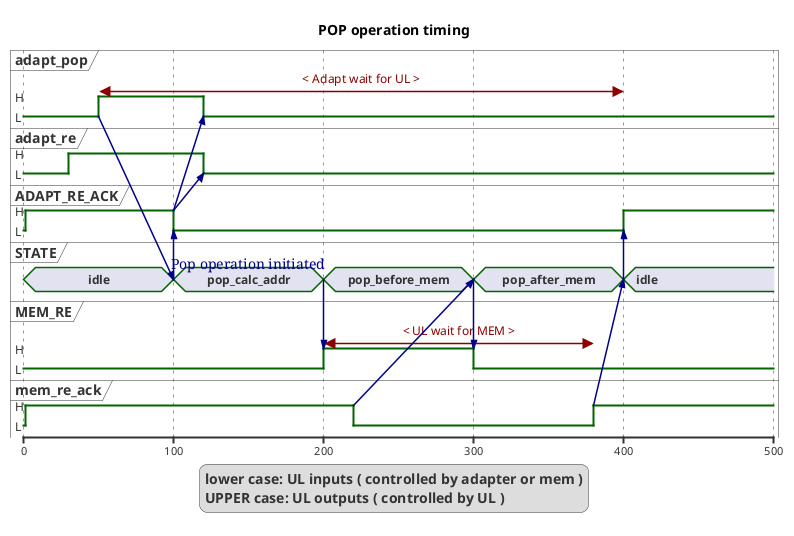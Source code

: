 ' Use this source on this site:
' https://www.planttext.com/
@startuml

Title POP operation timing

legend
lower case: UL inputs ( controlled by adapter or mem )
UPPER case: UL outputs ( controlled by UL )
end legend

robust "adapt_pop" as AP
robust "adapt_re" as ARE
robust "ADAPT_RE_ACK" as AREACK
concise "STATE" as ST
robust "MEM_RE" as MRE
robust "mem_re_ack" as MREACK

scale 100 as 150 pixels


@0
ARE is L
AREACK is L
AP is L
ST is idle
MRE is L
MREACK is L

@1
AREACK is H
MREACK is H

@30
ARE is H

@50
AP is H
AP -> ST@+50 : Pop operation initiated

@100
ST is pop_calc_addr
AREACK is L
ST -> AREACK
AREACK -> ARE@+20 
AREACK -> AP@+20 

@120
ARE is L
AP is L

@200
MRE is H
ST is pop_before_mem
ST -> MRE

@220
MREACK is L
MREACK -> ST@+80

@300
ST is pop_after_mem
MRE is L
ST -> MRE

@380
MREACK is H
MREACK -> ST@+20

@400
ST is idle
AREACK is H
ST -> AREACK


@MRE
@200 <-> @380 : < UL wait for MEM >

@AP
@50 <-> @400 : < Adapt wait for UL >


@enduml